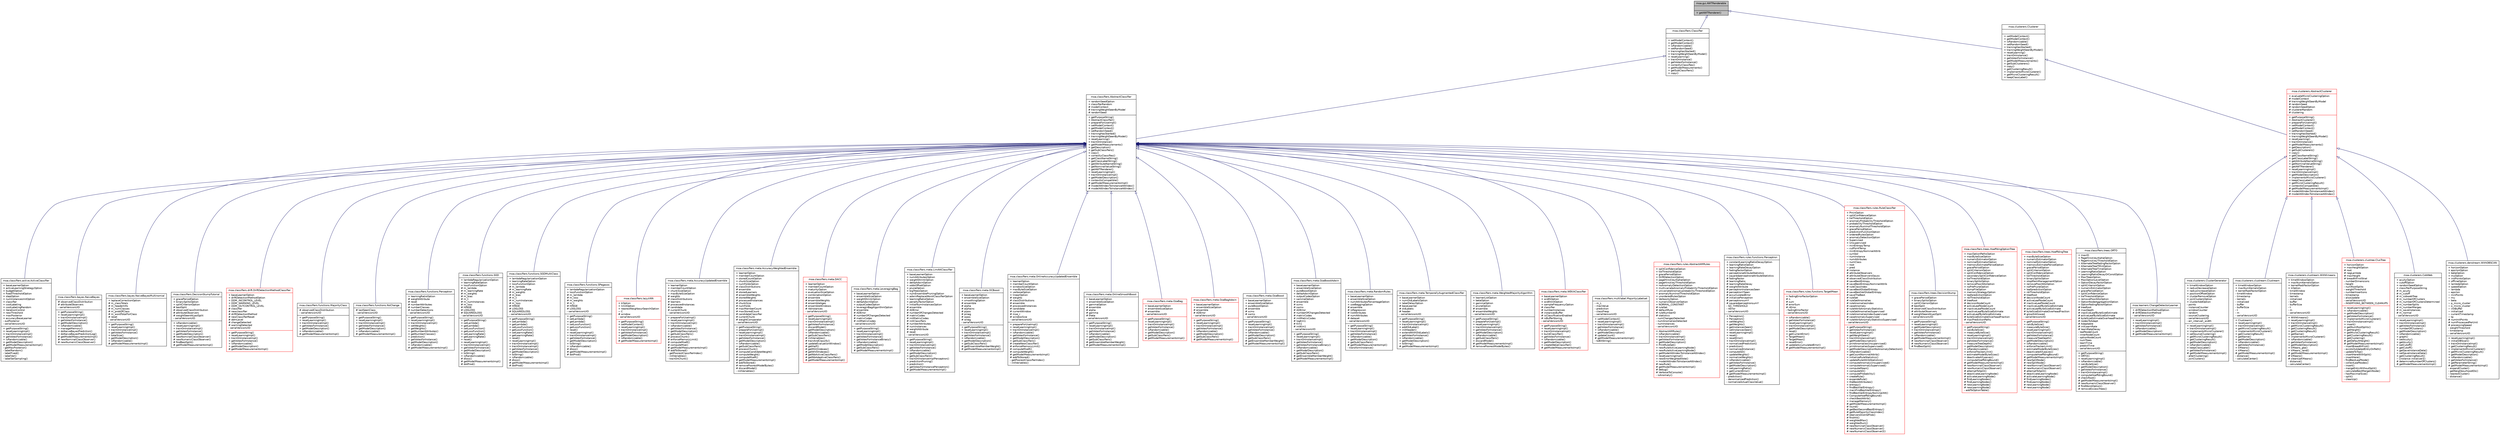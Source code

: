 digraph G
{
  edge [fontname="Helvetica",fontsize="10",labelfontname="Helvetica",labelfontsize="10"];
  node [fontname="Helvetica",fontsize="10",shape=record];
  Node1 [label="{moa.gui.AWTRenderable\n||+ getAWTRenderer()\l}",height=0.2,width=0.4,color="black", fillcolor="grey75", style="filled" fontcolor="black"];
  Node1 -> Node2 [dir=back,color="midnightblue",fontsize="10",style="solid",arrowtail="empty",fontname="Helvetica"];
  Node2 [label="{moa.classifiers.Classifier\n||+ setModelContext()\l+ getModelContext()\l+ isRandomizable()\l+ setRandomSeed()\l+ trainingHasStarted()\l+ trainingWeightSeenByModel()\l+ resetLearning()\l+ trainOnInstance()\l+ getVotesForInstance()\l+ correctlyClassifies()\l+ getModelMeasurements()\l+ getSubClassifiers()\l+ copy()\l}",height=0.2,width=0.4,color="black", fillcolor="white", style="filled",URL="$interfacemoa_1_1classifiers_1_1Classifier.html",tooltip="Classifier interface for incremental classification models."];
  Node2 -> Node3 [dir=back,color="midnightblue",fontsize="10",style="solid",arrowtail="empty",fontname="Helvetica"];
  Node3 [label="{moa.classifiers.AbstractClassifier\n|+ randomSeedOption\l+ classifierRandom\l# modelContext\l# trainingWeightSeenByModel\l# randomSeed\l|+ getPurposeString()\l+ AbstractClassifier()\l+ prepareForUseImpl()\l+ setModelContext()\l+ getModelContext()\l+ setRandomSeed()\l+ trainingHasStarted()\l+ trainingWeightSeenByModel()\l+ resetLearning()\l+ trainOnInstance()\l+ getModelMeasurements()\l+ getDescription()\l+ getSubClassifiers()\l+ copy()\l+ correctlyClassifies()\l+ getClassNameString()\l+ getClassLabelString()\l+ getAttributeNameString()\l+ getNominalValueString()\l+ getAWTRenderer()\l+ resetLearningImpl()\l+ trainOnInstanceImpl()\l+ getModelDescription()\l+ contextIsCompatible()\l# getModelMeasurementsImpl()\l# modelAttIndexToInstanceAttIndex()\l# modelAttIndexToInstanceAttIndex()\l}",height=0.2,width=0.4,color="black", fillcolor="white", style="filled",URL="$classmoa_1_1classifiers_1_1AbstractClassifier.html",tooltip="Abstract Classifier."];
  Node3 -> Node4 [dir=back,color="midnightblue",fontsize="10",style="solid",arrowtail="empty",fontname="Helvetica"];
  Node4 [label="{moa.classifiers.active.ActiveClassifier\n|+ baseLearnerOption\l+ activeLearningStrategyOption\l+ budgetOption\l+ fixedThresholdOption\l+ stepOption\l+ numInstancesInitOption\l+ classifier\l+ costLabeling\l+ costLabelingRandom\l+ iterationControl\l+ newThreshold\l+ maxPosterior\l+ accuracyBaseLearner\l- outPosterior\l- serialVersionUID\l|+ getPurposeString()\l+ resetLearningImpl()\l+ trainOnInstanceImpl()\l+ getVotesForInstance()\l+ isRandomizable()\l+ getModelDescription()\l# getModelMeasurementsImpl()\l- getMaxPosterior()\l- labelRandom()\l- labelFixed()\l- labelVar()\l- labelSelSampling()\l}",height=0.2,width=0.4,color="black", fillcolor="white", style="filled",URL="$classmoa_1_1classifiers_1_1active_1_1ActiveClassifier.html",tooltip="Active learning setting for evolving data streams."];
  Node3 -> Node5 [dir=back,color="midnightblue",fontsize="10",style="solid",arrowtail="empty",fontname="Helvetica"];
  Node5 [label="{moa.classifiers.bayes.NaiveBayes\n|# observedClassDistribution\l# attributeObservers\l- serialVersionUID\l|+ getPurposeString()\l+ resetLearningImpl()\l+ trainOnInstanceImpl()\l+ getVotesForInstance()\l+ getModelDescription()\l+ isRandomizable()\l+ manageMemory()\l+ doNaiveBayesPrediction()\l+ doNaiveBayesPredictionLog()\l# getModelMeasurementsImpl()\l# newNominalClassObserver()\l# newNumericClassObserver()\l}",height=0.2,width=0.4,color="black", fillcolor="white", style="filled",URL="$classmoa_1_1classifiers_1_1bayes_1_1NaiveBayes.html",tooltip="Naive Bayes incremental learner."];
  Node3 -> Node6 [dir=back,color="midnightblue",fontsize="10",style="solid",arrowtail="empty",fontname="Helvetica"];
  Node6 [label="{moa.classifiers.bayes.NaiveBayesMultinomial\n|+ laplaceCorrectionOption\l# m_classTotals\l# m_headerInfo\l# m_numClasses\l# m_probOfClass\l# m_wordTotalForClass\l# reset\l- serialVersionUID\l|+ getPurposeString()\l+ resetLearningImpl()\l+ trainOnInstanceImpl()\l+ getVotesForInstance()\l+ totalSize()\l+ getModelDescription()\l+ isRandomizable()\l# getModelMeasurementsImpl()\l}",height=0.2,width=0.4,color="black", fillcolor="white", style="filled",URL="$classmoa_1_1classifiers_1_1bayes_1_1NaiveBayesMultinomial.html",tooltip="Class for building and using a multinomial Naive Bayes classifier."];
  Node3 -> Node7 [dir=back,color="midnightblue",fontsize="10",style="solid",arrowtail="empty",fontname="Helvetica"];
  Node7 [label="{moa.classifiers.DecisionStumpTutorial\n|+ gracePeriodOption\l+ binarySplitsOption\l+ splitCriterionOption\l# bestSplit\l# observedClassDistribution\l# attributeObservers\l# weightSeenAtLastSplit\l- serialVersionUID\l|+ isRandomizable()\l+ resetLearningImpl()\l+ trainOnInstanceImpl()\l+ getVotesForInstance()\l+ getModelDescription()\l# newNominalClassObserver()\l# newNumericClassObserver()\l# findBestSplit()\l# getModelMeasurementsImpl()\l}",height=0.2,width=0.4,color="black", fillcolor="white", style="filled",URL="$classmoa_1_1classifiers_1_1DecisionStumpTutorial.html"];
  Node3 -> Node8 [dir=back,color="midnightblue",fontsize="10",style="solid",arrowtail="empty",fontname="Helvetica"];
  Node8 [label="{moa.classifiers.drift.DriftDetectionMethodClassifier\n|+ baseLearnerOption\l+ driftDetectionMethodOption\l+ DDM_INCONTROL_LEVEL\l+ DDM_WARNING_LEVEL\l+ DDM_OUTCONTROL_LEVEL\l# classifier\l# newclassifier\l# driftDetectionMethod\l# newClassifierReset\l# ddmLevel\l# changeDetected\l# warningDetected\l- serialVersionUID\l|+ getPurposeString()\l+ resetLearningImpl()\l+ trainOnInstanceImpl()\l+ getVotesForInstance()\l+ isRandomizable()\l+ getModelDescription()\l# getModelMeasurementsImpl()\l}",height=0.2,width=0.4,color="red", fillcolor="white", style="filled",URL="$classmoa_1_1classifiers_1_1drift_1_1DriftDetectionMethodClassifier.html",tooltip="Class for handling concept drift datasets with a wrapper on a classifier."];
  Node3 -> Node9 [dir=back,color="midnightblue",fontsize="10",style="solid",arrowtail="empty",fontname="Helvetica"];
  Node9 [label="{moa.classifiers.functions.MajorityClass\n|# observedClassDistribution\l- serialVersionUID\l|+ getPurposeString()\l+ resetLearningImpl()\l+ trainOnInstanceImpl()\l+ getVotesForInstance()\l+ getModelDescription()\l+ isRandomizable()\l# getModelMeasurementsImpl()\l}",height=0.2,width=0.4,color="black", fillcolor="white", style="filled",URL="$classmoa_1_1classifiers_1_1functions_1_1MajorityClass.html",tooltip="Majority class learner."];
  Node3 -> Node10 [dir=back,color="midnightblue",fontsize="10",style="solid",arrowtail="empty",fontname="Helvetica"];
  Node10 [label="{moa.classifiers.functions.NoChange\n|# lastSeenClass\l- serialVersionUID\l|+ getPurposeString()\l+ resetLearningImpl()\l+ trainOnInstanceImpl()\l+ getVotesForInstance()\l+ getModelDescription()\l+ isRandomizable()\l# getModelMeasurementsImpl()\l}",height=0.2,width=0.4,color="black", fillcolor="white", style="filled",URL="$classmoa_1_1classifiers_1_1functions_1_1NoChange.html",tooltip="NoChange class classifier."];
  Node3 -> Node11 [dir=back,color="midnightblue",fontsize="10",style="solid",arrowtail="empty",fontname="Helvetica"];
  Node11 [label="{moa.classifiers.functions.Perceptron\n|+ learningRatioOption\l# weightAttribute\l# reset\l# numberAttributes\l# numberClasses\l# numberDetections\l- serialVersionUID\l|+ getPurposeString()\l+ resetLearningImpl()\l+ trainOnInstanceImpl()\l+ setWeights()\l+ getWeights()\l+ getNumberAttributes()\l+ getNumberClasses()\l+ prediction()\l+ getVotesForInstance()\l+ getModelDescription()\l+ isRandomizable()\l# getModelMeasurementsImpl()\l}",height=0.2,width=0.4,color="black", fillcolor="white", style="filled",URL="$classmoa_1_1classifiers_1_1functions_1_1Perceptron.html",tooltip="Single perceptron classifier."];
  Node3 -> Node12 [dir=back,color="midnightblue",fontsize="10",style="solid",arrowtail="empty",fontname="Helvetica"];
  Node12 [label="{moa.classifiers.functions.SGD\n|+ lambdaRegularizationOption\l+ learningRateOption\l+ lossFunctionOption\l# m_lambda\l# m_learningRate\l# m_weights\l# m_bias\l# m_t\l# m_numInstances\l# m_loss\l# HINGE\l# LOGLOSS\l# SQUAREDLOSS\l- serialVersionUID\l|+ getPurposeString()\l+ setLambda()\l+ getLambda()\l+ setLossFunction()\l+ getLossFunction()\l+ setLearningRate()\l+ getLearningRate()\l+ reset()\l+ resetLearningImpl()\l+ trainOnInstanceImpl()\l+ getVotesForInstance()\l+ getModelDescription()\l+ toString()\l+ isRandomizable()\l# dloss()\l# getModelMeasurementsImpl()\l# dotProd()\l}",height=0.2,width=0.4,color="black", fillcolor="white", style="filled",URL="$classmoa_1_1classifiers_1_1functions_1_1SGD.html",tooltip="Implements stochastic gradient descent for learning various linear models (binary..."];
  Node3 -> Node13 [dir=back,color="midnightblue",fontsize="10",style="solid",arrowtail="empty",fontname="Helvetica"];
  Node13 [label="{moa.classifiers.functions.SGDMultiClass\n|+ lambdaRegularizationOption\l+ learningRateOption\l+ lossFunctionOption\l# m_lambda\l# m_learningRate\l# m_weights\l# m_bias\l# m_t\l# m_numInstances\l# m_loss\l# HINGE\l# LOGLOSS\l# SQUAREDLOSS\l- serialVersionUID\l|+ getPurposeString()\l+ setLambda()\l+ getLambda()\l+ setLossFunction()\l+ getLossFunction()\l+ setLearningRate()\l+ getLearningRate()\l+ reset()\l+ resetLearningImpl()\l+ trainOnInstanceImpl()\l+ trainOnInstanceImpl()\l+ getVotesForInstance()\l+ getModelDescription()\l+ toString()\l+ isRandomizable()\l# dloss()\l# getModelMeasurementsImpl()\l# dotProd()\l}",height=0.2,width=0.4,color="black", fillcolor="white", style="filled",URL="$classmoa_1_1classifiers_1_1functions_1_1SGDMultiClass.html",tooltip="Implements stochastic gradient descent for learning various linear models (binary..."];
  Node3 -> Node14 [dir=back,color="midnightblue",fontsize="10",style="solid",arrowtail="empty",fontname="Helvetica"];
  Node14 [label="{moa.classifiers.functions.SPegasos\n|+ lambdaRegularizationOption\l+ lossFunctionOption\l# m_lambda\l# m_loss\l# m_weights\l# m_t\l# HINGE\l# LOGLOSS\l- serialVersionUID\l|+ getPurposeString()\l+ setLambda()\l+ getLambda()\l+ setLossFunction()\l+ getLossFunction()\l+ reset()\l+ resetLearningImpl()\l+ trainOnInstanceImpl()\l+ getVotesForInstance()\l+ getModelDescription()\l+ toString()\l+ isRandomizable()\l# dloss()\l# getModelMeasurementsImpl()\l# dotProd()\l}",height=0.2,width=0.4,color="black", fillcolor="white", style="filled",URL="$classmoa_1_1classifiers_1_1functions_1_1SPegasos.html",tooltip="Implements the stochastic variant of the Pegasos (Primal Estimated sub-GrAdient SOlver..."];
  Node3 -> Node15 [dir=back,color="midnightblue",fontsize="10",style="solid",arrowtail="empty",fontname="Helvetica"];
  Node15 [label="{moa.classifiers.lazy.kNN\n|+ kOption\l+ limitOption\l+ nearestNeighbourSearchOption\l~ C\l# window\l- serialVersionUID\l|+ getPurposeString()\l+ setModelContext()\l+ resetLearningImpl()\l+ trainOnInstanceImpl()\l+ getVotesForInstance()\l+ getModelDescription()\l+ isRandomizable()\l# getModelMeasurementsImpl()\l}",height=0.2,width=0.4,color="red", fillcolor="white", style="filled",URL="$classmoa_1_1classifiers_1_1lazy_1_1kNN.html",tooltip="k Nearest Neighbor."];
  Node3 -> Node16 [dir=back,color="midnightblue",fontsize="10",style="solid",arrowtail="empty",fontname="Helvetica"];
  Node16 [label="{moa.classifiers.meta.AccuracyUpdatedEnsemble\n|+ learnerOption\l+ memberCountOption\l+ chunkSizeOption\l+ maxByteSizeOption\l# weights\l# classDistributions\l# learners\l# processedInstances\l# candidate\l# currentChunk\l- serialVersionUID\l|+ prepareForUseImpl()\l+ resetLearningImpl()\l+ trainOnInstanceImpl()\l+ isRandomizable()\l+ getVotesForInstance()\l+ getModelDescription()\l+ getSubClassifiers()\l# processChunk()\l# enforceMemoryLimit()\l# computeMseR()\l# computeMse()\l# getModelMeasurementsImpl()\l# addToStored()\l- getPoorestClassifierIndex()\l- initVariables()\l- trainOnChunk()\l}",height=0.2,width=0.4,color="black", fillcolor="white", style="filled",URL="$classmoa_1_1classifiers_1_1meta_1_1AccuracyUpdatedEnsemble.html",tooltip="The revised version of the Accuracy Updated Ensemble as proposed by Brzezinski and..."];
  Node3 -> Node17 [dir=back,color="midnightblue",fontsize="10",style="solid",arrowtail="empty",fontname="Helvetica"];
  Node17 [label="{moa.classifiers.meta.AccuracyWeightedEnsemble\n|+ learnerOption\l+ memberCountOption\l+ storedCountOption\l+ chunkSizeOption\l+ numFoldsOption\l# classDistributions\l# ensemble\l# storedLearners\l# ensembleWeights\l# storedWeights\l# processedInstances\l# chunkSize\l# numFolds\l# maxMemberCount\l# maxStoredCount\l# candidateClassifier\l# currentChunk\l# weightComparator\l- serialVersionUID\l|+ getPurposeString()\l+ prepareForUseImpl()\l+ resetLearningImpl()\l+ trainOnInstanceImpl()\l+ getVotesForInstance()\l+ getModelDescription()\l+ isRandomizable()\l+ getSubClassifiers()\l# processChunk()\l# computeCandidateWeight()\l# computeWeight()\l# computeMseR()\l# getModelMeasurementsImpl()\l# addToStored()\l# removePoorestModelBytes()\l# discardModel()\l- initVariables()\l}",height=0.2,width=0.4,color="black", fillcolor="white", style="filled",URL="$classmoa_1_1classifiers_1_1meta_1_1AccuracyWeightedEnsemble.html",tooltip="The Accuracy Weighted Ensemble classifier as proposed by Wang et al."];
  Node3 -> Node18 [dir=back,color="midnightblue",fontsize="10",style="solid",arrowtail="empty",fontname="Helvetica"];
  Node18 [label="{moa.classifiers.meta.DACC\n|+ learnerOption\l+ memberCountOption\l+ maturityOption\l+ evaluationSizeOption\l+ combinationOption\l# ensemble\l# ensembleWeights\l# ensembleAges\l# ensembleWindows\l# nbInstances\l- serialVersionUID\l|+ getPurposeString()\l+ resetLearningImpl()\l+ trainOnInstanceImpl()\l+ getVotesForInstance()\l+ discardModel()\l+ getModelDescription()\l+ isRandomizable()\l+ getSubClassifiers()\l# initVariables()\l# trainAndClassify()\l# updateEvaluationWindow()\l# getHalf()\l# getMAXIndexes()\l# getWVDIndexes()\l# getNbActiveClassifiers()\l# getNbAdaptiveClassifiers()\l# getModelMeasurementsImpl()\l}",height=0.2,width=0.4,color="red", fillcolor="white", style="filled",URL="$classmoa_1_1classifiers_1_1meta_1_1DACC.html",tooltip="Dynamic Adaptation to Concept Changes."];
  Node3 -> Node19 [dir=back,color="midnightblue",fontsize="10",style="solid",arrowtail="empty",fontname="Helvetica"];
  Node19 [label="{moa.classifiers.meta.LeveragingBag\n|+ baseLearnerOption\l+ ensembleSizeOption\l+ weightShrinkOption\l+ deltaAdwinOption\l+ outputCodesOption\l+ leveraginBagAlgorithmOption\l# ensemble\l# ADError\l# numberOfChangesDetected\l# matrixCodes\l# initMatrixCodes\l- serialVersionUID\l|+ getPurposeString()\l+ resetLearningImpl()\l+ trainOnInstanceImpl()\l+ getVotesForInstance()\l+ getVotesForInstanceBinary()\l+ isRandomizable()\l+ getModelDescription()\l+ getSubClassifiers()\l# getModelMeasurementsImpl()\l}",height=0.2,width=0.4,color="black", fillcolor="white", style="filled",URL="$classmoa_1_1classifiers_1_1meta_1_1LeveragingBag.html",tooltip="Leveraging Bagging for evolving data streams using ADWIN."];
  Node3 -> Node20 [dir=back,color="midnightblue",fontsize="10",style="solid",arrowtail="empty",fontname="Helvetica"];
  Node20 [label="{moa.classifiers.meta.LimAttClassifier\n|+ baseLearnerOption\l+ numAttributesOption\l+ weightShrinkOption\l+ deltaAdwinOption\l+ oddsOffsetOption\l+ pruneOption\l+ bigTreesOption\l+ numEnsemblePruningOption\l+ adwinReplaceWorstClassifierOption\l+ learningRatioOption\l+ penaltyFactorOption\l+ initialNumInstancesOption\l# ensemble\l# ADError\l# numberOfChangesDetected\l# matrixCodes\l# initMatrixCodes\l# initClassifiers\l# numberAttributes\l# numInstances\l# weightAttribute\l# reset\l- serialVersionUID\l|+ getPurposeString()\l+ resetLearningImpl()\l+ trainOnInstanceImpl()\l+ getVotesForInstance()\l+ isRandomizable()\l+ getModelDescription()\l+ getSubClassifiers()\l+ trainOnInstanceImplPerceptron()\l+ predictionPruning()\l+ prediction()\l+ getVotesForInstancePerceptron()\l# getModelMeasurementsImpl()\l}",height=0.2,width=0.4,color="black", fillcolor="white", style="filled",URL="$classmoa_1_1classifiers_1_1meta_1_1LimAttClassifier.html",tooltip="Ensemble Combining Restricted Hoeffding Trees using Stacking."];
  Node3 -> Node21 [dir=back,color="midnightblue",fontsize="10",style="solid",arrowtail="empty",fontname="Helvetica"];
  Node21 [label="{moa.classifiers.meta.OCBoost\n|+ baseLearnerOption\l+ ensembleSizeOption\l+ smoothingOption\l# ensemble\l# alpha\l# alphainc\l# pipos\l# pineg\l# wpos\l# wneg\l- serialVersionUID\l|+ getPurposeString()\l+ resetLearningImpl()\l+ trainOnInstanceImpl()\l+ getVotesForInstance()\l+ isRandomizable()\l+ getModelDescription()\l+ getSubClassifiers()\l# getEnsembleMemberWeight()\l# getModelMeasurementsImpl()\l}",height=0.2,width=0.4,color="black", fillcolor="white", style="filled",URL="$classmoa_1_1classifiers_1_1meta_1_1OCBoost.html",tooltip="Online Coordinate boosting for two classes evolving data streams."];
  Node3 -> Node22 [dir=back,color="midnightblue",fontsize="10",style="solid",arrowtail="empty",fontname="Helvetica"];
  Node22 [label="{moa.classifiers.meta.OnlineAccuracyUpdatedEnsemble\n|+ learnerOption\l+ memberCountOption\l+ windowSizeOption\l+ maxByteSizeOption\l+ verboseOption\l+ linearOption\l# weights\l# classDistributions\l# ensemble\l# processedInstances\l# candidate\l# currentWindow\l# mse_r\l# windowSize\l- serialVersionUID\l|+ prepareForUseImpl()\l+ resetLearningImpl()\l+ trainOnInstanceImpl()\l+ isRandomizable()\l+ getVotesForInstance()\l+ getModelDescription()\l+ getSubClassifiers()\l# createNewClassifier()\l# enforceMemoryLimit()\l# computeMseR()\l# computeWeight()\l# getModelMeasurementsImpl()\l# addToStored()\l- getPoorestClassifierIndex()\l- initVariables()\l}",height=0.2,width=0.4,color="black", fillcolor="white", style="filled",URL="$classmoa_1_1classifiers_1_1meta_1_1OnlineAccuracyUpdatedEnsemble.html",tooltip="The online version of the Accuracy Updated Ensemble as proposed by Brzezinski and..."];
  Node3 -> Node23 [dir=back,color="midnightblue",fontsize="10",style="solid",arrowtail="empty",fontname="Helvetica"];
  Node23 [label="{moa.classifiers.meta.OnlineSmoothBoost\n|+ baseLearnerOption\l+ ensembleSizeOption\l+ gammaOption\l# ensemble\l# alpha\l# gamma\l# theta\l- serialVersionUID\l|+ getPurposeString()\l+ resetLearningImpl()\l+ trainOnInstanceImpl()\l+ getVotesForInstance()\l+ isRandomizable()\l+ getModelDescription()\l+ getSubClassifiers()\l# getEnsembleMemberWeight()\l# getModelMeasurementsImpl()\l}",height=0.2,width=0.4,color="black", fillcolor="white", style="filled",URL="$classmoa_1_1classifiers_1_1meta_1_1OnlineSmoothBoost.html",tooltip="Incremental on-line boosting with Theoretical Justifications of Shang-Tse Chen, Hsuan-Tien..."];
  Node3 -> Node24 [dir=back,color="midnightblue",fontsize="10",style="solid",arrowtail="empty",fontname="Helvetica"];
  Node24 [label="{moa.classifiers.meta.OzaBag\n|+ baseLearnerOption\l+ ensembleSizeOption\l# ensemble\l- serialVersionUID\l|+ getPurposeString()\l+ resetLearningImpl()\l+ trainOnInstanceImpl()\l+ getVotesForInstance()\l+ isRandomizable()\l+ getModelDescription()\l+ getSubClassifiers()\l# getModelMeasurementsImpl()\l}",height=0.2,width=0.4,color="red", fillcolor="white", style="filled",URL="$classmoa_1_1classifiers_1_1meta_1_1OzaBag.html",tooltip="Incremental on-line bagging of Oza and Russell."];
  Node3 -> Node25 [dir=back,color="midnightblue",fontsize="10",style="solid",arrowtail="empty",fontname="Helvetica"];
  Node25 [label="{moa.classifiers.meta.OzaBagAdwin\n|+ baseLearnerOption\l+ ensembleSizeOption\l# ensemble\l# ADError\l- serialVersionUID\l|+ getPurposeString()\l+ resetLearningImpl()\l+ trainOnInstanceImpl()\l+ getVotesForInstance()\l+ isRandomizable()\l+ getModelDescription()\l+ getSubClassifiers()\l# getModelMeasurementsImpl()\l}",height=0.2,width=0.4,color="red", fillcolor="white", style="filled",URL="$classmoa_1_1classifiers_1_1meta_1_1OzaBagAdwin.html",tooltip="Bagging for evolving data streams using ADWIN."];
  Node3 -> Node26 [dir=back,color="midnightblue",fontsize="10",style="solid",arrowtail="empty",fontname="Helvetica"];
  Node26 [label="{moa.classifiers.meta.OzaBoost\n|+ baseLearnerOption\l+ ensembleSizeOption\l+ pureBoostOption\l# ensemble\l# scms\l# swms\l- serialVersionUID\l|+ getPurposeString()\l+ resetLearningImpl()\l+ trainOnInstanceImpl()\l+ getVotesForInstance()\l+ isRandomizable()\l+ getModelDescription()\l+ getSubClassifiers()\l# getEnsembleMemberWeight()\l# getModelMeasurementsImpl()\l}",height=0.2,width=0.4,color="black", fillcolor="white", style="filled",URL="$classmoa_1_1classifiers_1_1meta_1_1OzaBoost.html",tooltip="Incremental on-line boosting of Oza and Russell."];
  Node3 -> Node27 [dir=back,color="midnightblue",fontsize="10",style="solid",arrowtail="empty",fontname="Helvetica"];
  Node27 [label="{moa.classifiers.meta.OzaBoostAdwin\n|+ baseLearnerOption\l+ ensembleSizeOption\l+ pureBoostOption\l+ deltaAdwinOption\l+ outputCodesOption\l+ sammeOption\l# ensemble\l# scms\l# swms\l# ADError\l# numberOfChangesDetected\l# matrixCodes\l# initMatrixCodes\l# logKm1\l# Km1\l# initKm1\l- serialVersionUID\l|+ getPurposeString()\l+ resetLearningImpl()\l+ trainOnInstanceImpl()\l+ getVotesForInstance()\l+ getVotesForInstanceBinary()\l+ isRandomizable()\l+ getModelDescription()\l+ getSubClassifiers()\l# getEnsembleMemberWeight()\l# getModelMeasurementsImpl()\l}",height=0.2,width=0.4,color="black", fillcolor="white", style="filled",URL="$classmoa_1_1classifiers_1_1meta_1_1OzaBoostAdwin.html",tooltip="Boosting for evolving data streams using ADWIN."];
  Node3 -> Node28 [dir=back,color="midnightblue",fontsize="10",style="solid",arrowtail="empty",fontname="Helvetica"];
  Node28 [label="{moa.classifiers.meta.RandomRules\n|+ baseLearnerOption\l+ ensembleSizeOption\l+ numAttributesPercentageOption\l+ useBaggingOption\l# ensemble\l# isRegression\l# listAttributes\l# numAttributes\l# dataset\l- serialVersionUID\l|+ getPurposeString()\l+ resetLearningImpl()\l+ trainOnInstanceImpl()\l+ getVotesForInstance()\l+ isRandomizable()\l+ getModelDescription()\l+ getSubClassifiers()\l# getModelMeasurementsImpl()\l- transformInstance()\l}",height=0.2,width=0.4,color="black", fillcolor="white", style="filled",URL="$classmoa_1_1classifiers_1_1meta_1_1RandomRules.html"];
  Node3 -> Node29 [dir=back,color="midnightblue",fontsize="10",style="solid",arrowtail="empty",fontname="Helvetica"];
  Node29 [label="{moa.classifiers.meta.TemporallyAugmentedClassifier\n|+ baseLearnerOption\l+ numOldLabelsOption\l+ labelDelayOption\l# baseLearner\l# oldLabels\l# header\l- serialVersionUID\l|+ getPurposeString()\l+ resetLearningImpl()\l+ trainOnInstanceImpl()\l+ addOldLabel()\l+ initHeader()\l+ extendWithOldLabels()\l+ getVotesForInstance()\l+ isRandomizable()\l+ getModelDescription()\l+ toString()\l# getModelMeasurementsImpl()\l}",height=0.2,width=0.4,color="black", fillcolor="white", style="filled",URL="$classmoa_1_1classifiers_1_1meta_1_1TemporallyAugmentedClassifier.html",tooltip="Include labels of previous instances into the training data."];
  Node3 -> Node30 [dir=back,color="midnightblue",fontsize="10",style="solid",arrowtail="empty",fontname="Helvetica"];
  Node30 [label="{moa.classifiers.meta.WeightedMajorityAlgorithm\n|+ learnerListOption\l+ betaOption\l+ gammaOption\l+ pruneOption\l# ensemble\l# ensembleWeights\l- serialVersionUID\l|+ getPurposeString()\l+ prepareForUseImpl()\l+ resetLearningImpl()\l+ trainOnInstanceImpl()\l+ getVotesForInstance()\l+ getModelDescription()\l+ isRandomizable()\l+ getSubClassifiers()\l+ discardModel()\l# getModelMeasurementsImpl()\l# removePoorestModelBytes()\l}",height=0.2,width=0.4,color="black", fillcolor="white", style="filled",URL="$classmoa_1_1classifiers_1_1meta_1_1WeightedMajorityAlgorithm.html",tooltip="Weighted majority algorithm for data streams."];
  Node3 -> Node31 [dir=back,color="midnightblue",fontsize="10",style="solid",arrowtail="empty",fontname="Helvetica"];
  Node31 [label="{moa.classifiers.meta.WEKAClassifier\n|+ baseLearnerOption\l+ widthOption\l+ widthInitOption\l+ sampleFrequencyOption\l# classifier\l# numberInstances\l# instancesBuffer\l# isClassificationEnabled\l# isBufferStoring\l- serialVersionUID\l|+ getPurposeString()\l+ resetLearningImpl()\l+ trainOnInstanceImpl()\l+ buildClassifier()\l+ getVotesForInstance()\l+ isRandomizable()\l+ getModelDescription()\l+ createWekaClassifier()\l# getModelMeasurementsImpl()\l}",height=0.2,width=0.4,color="red", fillcolor="white", style="filled",URL="$classmoa_1_1classifiers_1_1meta_1_1WEKAClassifier.html",tooltip="Class for using a classifier from WEKA."];
  Node3 -> Node32 [dir=back,color="midnightblue",fontsize="10",style="solid",arrowtail="empty",fontname="Helvetica"];
  Node32 [label="{moa.classifiers.multilabel.MajorityLabelset\n|- m_L\l- maxValue\l- prediction\l- classFreqs\l- serialVersionUID\l|+ setModelContext()\l+ resetLearningImpl()\l+ trainOnInstanceImpl()\l+ getVotesForInstance()\l+ isRandomizable()\l+ getModelDescription()\l# updateCount()\l# getModelMeasurementsImpl()\l- toBitString()\l}",height=0.2,width=0.4,color="black", fillcolor="white", style="filled",URL="$classmoa_1_1classifiers_1_1multilabel_1_1MajorityLabelset.html",tooltip="Majority Labelset classifier."];
  Node3 -> Node33 [dir=back,color="midnightblue",fontsize="10",style="solid",arrowtail="empty",fontname="Helvetica"];
  Node33 [label="{moa.classifiers.rules.AbstractAMRules\n|+ splitConfidenceOption\l+ tieThresholdOption\l+ gracePeriodOption\l+ DriftDetectionOption\l+ pageHinckleyAlphaOption\l+ pageHinckleyThresholdOption\l+ noAnomalyDetectionOption\l+ multivariateAnomalyProbabilityThresholdOption\l+ univariateAnomalyprobabilityThresholdOption\l+ anomalyNumInstThresholdOption\l+ unorderedRulesOption\l+ VerbosityOption\l+ numericObserverOption\l+ NORMAL_CONSTANT\l# ruleSet\l# defaultRule\l# ruleNumberID\l# statistics\l- numChangesDetected\l- numAnomaliesDetected\l- numInstances\l- serialVersionUID\l|+ AbstractAMRules()\l+ isRandomizable()\l+ trainOnInstanceImpl()\l+ getVotesForInstance()\l+ getModelDescription()\l+ PrintRuleSet()\l+ newRuleActiveLearningNode()\l+ newRuleActiveLearningNode()\l+ getModelAttIndexToInstanceAttIndex()\l+ resetLearningImpl()\l+ newErrorWeightedVote()\l+ modelAttIndexToInstanceAttIndex()\l# newRule()\l# getModelMeasurementsImpl()\l# debug()\l# VerboseToConsole()\l- isAnomaly()\l}",height=0.2,width=0.4,color="red", fillcolor="white", style="filled",URL="$classmoa_1_1classifiers_1_1rules_1_1AbstractAMRules.html"];
  Node3 -> Node34 [dir=back,color="midnightblue",fontsize="10",style="solid",arrowtail="empty",fontname="Helvetica"];
  Node34 [label="{moa.classifiers.rules.functions.Perceptron\n|+ constantLearningRatioDecayOption\l+ learningRatioOption\l+ learningRateDecayOption\l+ fadingFactorOption\l+ perceptronattributeStatistics\l+ squaredperceptronattributeStatistics\l# fadingFactor\l# learningRatio\l# learningRateDecay\l# weightAttribute\l# perceptronInstancesSeen\l# perceptronYSeen\l# accumulatedError\l# initialisePerceptron\l# perceptronsumY\l# squaredperceptronsumY\l- SD_THRESHOLD\l- nError\l- serialVersionUID\l|+ Perceptron()\l+ Perceptron()\l+ setWeights()\l+ getWeights()\l+ getInstancesSeen()\l+ setInstancesSeen()\l+ resetLearningImpl()\l+ reset()\l+ resetError()\l+ trainOnInstanceImpl()\l+ normalizedPrediction()\l+ prediction()\l+ normalizedInstance()\l+ computeSD()\l+ updateWeights()\l+ normalizeWeights()\l+ isRandomizable()\l+ getVotesForInstance()\l+ getModelDescription()\l+ setLearningRatio()\l+ getCurrentError()\l# getModelMeasurementsImpl()\l- prediction()\l- denormalizedPrediction()\l- normalizeActualClassValue()\l}",height=0.2,width=0.4,color="black", fillcolor="white", style="filled",URL="$classmoa_1_1classifiers_1_1rules_1_1functions_1_1Perceptron.html"];
  Node3 -> Node35 [dir=back,color="midnightblue",fontsize="10",style="solid",arrowtail="empty",fontname="Helvetica"];
  Node35 [label="{moa.classifiers.rules.functions.TargetMean\n|+ fadingErrorFactorOption\l# n\l# sum\l# errorSum\l# nError\l- fadingErrorFactor\l- serialVersionUID\l|+ isRandomizable()\l+ getVotesForInstance()\l+ resetLearningImpl()\l+ trainOnInstanceImpl()\l+ getModelDescription()\l+ reset()\l+ getCurrentError()\l+ TargetMean()\l+ TargetMean()\l+ resetError()\l# updateAccumulatedError()\l# getModelMeasurementsImpl()\l}",height=0.2,width=0.4,color="red", fillcolor="white", style="filled",URL="$classmoa_1_1classifiers_1_1rules_1_1functions_1_1TargetMean.html"];
  Node3 -> Node36 [dir=back,color="midnightblue",fontsize="10",style="solid",arrowtail="empty",fontname="Helvetica"];
  Node36 [label="{moa.classifiers.rules.RuleClassifier\n|+ PminOption\l+ splitConfidenceOption\l+ tieThresholdOption\l+ anomalyProbabilityThresholdOption\l+ probabilityThresholdOption\l+ anomalyNumInstThresholdOption\l+ gracePeriodOption\l+ predictionFunctionOption\l+ orderedRulesOption\l+ anomalyDetectionOption\l+ Supervised\l+ Unsupervised\l~ minEntropyTemp\l~ cutPointTemp\l~ minEntropyNominalAttrib\l~ symbol\l~ numInstance\l~ numAttributes\l~ numClass\l~ root\l~ pred\l# instance\l# attributeObservers\l# attributeObserversGauss\l# observedClassDistribution\l# saveBestEntropy\l# saveBestEntropyNominalAttrib\l# ruleClassIndex\l# saveBestGlobalEntropy\l# saveBestValGlobalEntropy\l# saveTheBest\l# ruleSet\l# ruleSetAnomalies\l# ruleAnomaliesIndex\l# caseAnomaly\l# ruleAttribAnomalyStatistics\l# ruleSetAnomaliesSupervised\l# ruleAnomaliesIndexSupervised\l# caseAnomalySupervised\l# ruleAttribAnomalyStatisticsSupervised\l- serialVersionUID\l|+ getPurposeString()\l+ getVotesForInstance()\l+ resetLearningImpl()\l+ getWeightSeen()\l+ trainOnInstanceImpl()\l+ getModelDescription()\l+ printAnomaliesUnsupervised()\l+ printAnomaliesSupervised()\l+ getModelDescriptionNoAnomalyDetection()\l+ isRandomizable()\l+ getCountNominalAttrib()\l+ initializeRuleStatistics()\l+ updateRuleAttribStatistics()\l+ computeAnomalyUnsupervised()\l+ computeAnomalySupervised()\l+ computeMean()\l+ computeSD()\l+ computeProbability()\l+ createRule()\l+ expandeRule()\l+ theBestAttributes()\l+ entropy()\l+ findBestValEntropy()\l+ mainFindBestValEntropy()\l+ findBestValEntropyNominalAtt()\l+ ComputeHoeffdingBound()\l+ checkBestAttrib()\l+ manageMemory()\l# getModelMeasurementsImpl()\l# round()\l# getBestSecondBestEntropy()\l# getRuleMajorityClassIndex()\l# oberversDistribProb()\l# firstHit()\l# weightedMax()\l# weightedSum()\l# newNominalClassObserver()\l# newNumericClassObserver()\l# newNumericClassObserver2()\l}",height=0.2,width=0.4,color="red", fillcolor="white", style="filled",URL="$classmoa_1_1classifiers_1_1rules_1_1RuleClassifier.html",tooltip="This classifier learn ordered and unordered rule set from data stream."];
  Node3 -> Node37 [dir=back,color="midnightblue",fontsize="10",style="solid",arrowtail="empty",fontname="Helvetica"];
  Node37 [label="{moa.classifiers.trees.DecisionStump\n|+ gracePeriodOption\l+ binarySplitsOption\l+ splitCriterionOption\l# bestSplit\l# observedClassDistribution\l# attributeObservers\l# weightSeenAtLastSplit\l- serialVersionUID\l|+ getPurposeString()\l+ resetLearningImpl()\l+ getModelDescription()\l+ trainOnInstanceImpl()\l+ getVotesForInstance()\l+ isRandomizable()\l# getModelMeasurementsImpl()\l# newNominalClassObserver()\l# newNumericClassObserver()\l# findBestSplit()\l}",height=0.2,width=0.4,color="black", fillcolor="white", style="filled",URL="$classmoa_1_1classifiers_1_1trees_1_1DecisionStump.html",tooltip="Decision trees of one level."];
  Node3 -> Node38 [dir=back,color="midnightblue",fontsize="10",style="solid",arrowtail="empty",fontname="Helvetica"];
  Node38 [label="{moa.classifiers.trees.HoeffdingOptionTree\n|+ maxOptionPathsOption\l+ maxByteSizeOption\l+ numericEstimatorOption\l+ nominalEstimatorOption\l+ memoryEstimatePeriodOption\l+ gracePeriodOption\l+ splitCriterionOption\l+ splitConfidenceOption\l+ secondarySplitConfidenceOption\l+ tieThresholdOption\l+ binarySplitsOption\l+ removePoorAttsOption\l+ noPrePruneOption\l+ dumpFileOption\l+ memoryStrategyOption\l+ leafpredictionOption\l+ nbThresholdOption\l# treeRoot\l# decisionNodeCount\l# activeLeafNodeCount\l# inactiveLeafNodeCount\l# inactiveLeafByteSizeEstimate\l# activeLeafByteSizeEstimate\l# byteSizeEstimateOverheadFraction\l# maxPredictionPaths\l- serialVersionUID\l|+ getPurposeString()\l+ calcByteSize()\l+ measureByteSize()\l+ resetLearningImpl()\l+ trainOnInstanceImpl()\l+ getVotesForInstance()\l+ measureTreeDepth()\l+ getModelDescription()\l+ isRandomizable()\l+ enforceTrackerLimit()\l+ estimateModelByteSizes()\l+ deactivateAllLeaves()\l+ computeHoeffdingBound()\l# getModelMeasurementsImpl()\l# newNominalClassObserver()\l# newNumericClassObserver()\l# attemptToSplit()\l# deactivateLearningNode()\l# activateLearningNode()\l# findLearningNodes()\l# findLearningNodes()\l# newLearningNode()\l# newLearningNode()\l- addToOptionTable()\l}",height=0.2,width=0.4,color="red", fillcolor="white", style="filled",URL="$classmoa_1_1classifiers_1_1trees_1_1HoeffdingOptionTree.html",tooltip="Hoeffding Option Tree."];
  Node3 -> Node39 [dir=back,color="midnightblue",fontsize="10",style="solid",arrowtail="empty",fontname="Helvetica"];
  Node39 [label="{moa.classifiers.trees.HoeffdingTree\n|+ maxByteSizeOption\l+ numericEstimatorOption\l+ nominalEstimatorOption\l+ memoryEstimatePeriodOption\l+ gracePeriodOption\l+ splitCriterionOption\l+ splitConfidenceOption\l+ tieThresholdOption\l+ binarySplitsOption\l+ stopMemManagementOption\l+ removePoorAttsOption\l+ noPrePruneOption\l+ leafpredictionOption\l+ nbThresholdOption\l# treeRoot\l# decisionNodeCount\l# activeLeafNodeCount\l# inactiveLeafNodeCount\l# inactiveLeafByteSizeEstimate\l# activeLeafByteSizeEstimate\l# byteSizeEstimateOverheadFraction\l# growthAllowed\l- serialVersionUID\l|+ getPurposeString()\l+ calcByteSize()\l+ measureByteSize()\l+ resetLearningImpl()\l+ trainOnInstanceImpl()\l+ getVotesForInstance()\l+ measureTreeDepth()\l+ getModelDescription()\l+ isRandomizable()\l+ enforceTrackerLimit()\l+ estimateModelByteSizes()\l+ deactivateAllLeaves()\l+ computeHoeffdingBound()\l# getModelMeasurementsImpl()\l# newSplitNode()\l# newSplitNode()\l# newNominalClassObserver()\l# newNumericClassObserver()\l# attemptToSplit()\l# deactivateLearningNode()\l# activateLearningNode()\l# findLearningNodes()\l# findLearningNodes()\l# newLearningNode()\l# newLearningNode()\l}",height=0.2,width=0.4,color="red", fillcolor="white", style="filled",URL="$classmoa_1_1classifiers_1_1trees_1_1HoeffdingTree.html",tooltip="Hoeffding Tree or VFDT."];
  Node3 -> Node40 [dir=back,color="midnightblue",fontsize="10",style="solid",arrowtail="empty",fontname="Helvetica"];
  Node40 [label="{moa.classifiers.trees.ORTO\n|+ maxID\l+ PageHinckleyAlphaOption\l+ PageHinckleyThresholdOption\l+ AlternateTreeFadingFactorOption\l+ AlternateTreeTMinOption\l+ AlternateTreeTimeOption\l+ LearningRatioOption\l+ LearningRatioDecayOrConstOption\l+ MaxTreesOption\l+ MaxOptionLevelOption\l+ OptionDecayFactorOption\l+ splitCriterionOption\l+ numericEstimatorOption\l+ gracePeriodOption\l+ splitConfidenceOption\l+ tieThresholdOption\l+ removePoorAttsOption\l+ OptionNodeAggregationOption\l+ OptionFadingFactorOption\l# treeRoot\l# maxDepth\l# inactiveLeafByteSizeEstimate\l# activeLeafByteSizeEstimate\l# byteSizeEstimateOverheadFraction\l# nodesToAdapt\l# Adaptable\l# initLearnRate\l# learnRateDecay\l- leafNodeCount\l- innerNodeCount\l- optionNodeCount\l- numTrees\l- learnTime\l- predictTime\l- serialVersionUID\l|+ getPurposeString()\l+ ORTO()\l+ resetLearningImpl()\l+ isRandomizable()\l+ calcByteSize()\l+ getModelDescription()\l+ getVotesForInstance()\l+ trainOnInstanceImpl()\l+ computeHoeffdingBound()\l# checkRoot()\l# getModelMeasurementsImpl()\l# newNumericClassObserver()\l# findWorstOption()\l# removeExcessTrees()\l}",height=0.2,width=0.4,color="black", fillcolor="white", style="filled",URL="$classmoa_1_1classifiers_1_1trees_1_1ORTO.html"];
  Node3 -> Node41 [dir=back,color="midnightblue",fontsize="10",style="solid",arrowtail="empty",fontname="Helvetica"];
  Node41 [label="{moa.learners.ChangeDetectorLearner\n|+ driftDetectionMethodOption\l# driftDetectionMethod\l- serialVersionUID\l|+ resetLearningImpl()\l+ trainOnInstanceImpl()\l+ getVotesForInstance()\l+ isRandomizable()\l+ getModelDescription()\l# getModelMeasurementsImpl()\l}",height=0.2,width=0.4,color="black", fillcolor="white", style="filled",URL="$classmoa_1_1learners_1_1ChangeDetectorLearner.html",tooltip="Class for detecting concept drift and to be used as a learner."];
  Node1 -> Node42 [dir=back,color="midnightblue",fontsize="10",style="solid",arrowtail="empty",fontname="Helvetica"];
  Node42 [label="{moa.clusterers.Clusterer\n||+ setModelContext()\l+ getModelContext()\l+ isRandomizable()\l+ setRandomSeed()\l+ trainingHasStarted()\l+ trainingWeightSeenByModel()\l+ resetLearning()\l+ trainOnInstance()\l+ getVotesForInstance()\l+ getModelMeasurements()\l+ getSubClusterers()\l+ copy()\l+ getClusteringResult()\l+ implementsMicroClusterer()\l+ getMicroClusteringResult()\l+ keepClassLabel()\l}",height=0.2,width=0.4,color="black", fillcolor="white", style="filled",URL="$interfacemoa_1_1clusterers_1_1Clusterer.html"];
  Node42 -> Node43 [dir=back,color="midnightblue",fontsize="10",style="solid",arrowtail="empty",fontname="Helvetica"];
  Node43 [label="{moa.clusterers.AbstractClusterer\n|+ evaluateMicroClusteringOption\l# modelContext\l# trainingWeightSeenByModel\l# randomSeed\l# randomSeedOption\l# clustererRandom\l# clustering\l|+ getPurposeString()\l+ AbstractClusterer()\l+ prepareForUseImpl()\l+ setModelContext()\l+ getModelContext()\l+ setRandomSeed()\l+ trainingHasStarted()\l+ trainingWeightSeenByModel()\l+ resetLearning()\l+ trainOnInstance()\l+ getModelMeasurements()\l+ getDescription()\l+ getSubClusterers()\l+ copy()\l+ getClassNameString()\l+ getClassLabelString()\l+ getAttributeNameString()\l+ getNominalValueString()\l+ getAWTRenderer()\l+ resetLearningImpl()\l+ trainOnInstanceImpl()\l+ getModelDescription()\l+ implementsMicroClusterer()\l+ keepClassLabel()\l+ getMicroClusteringResult()\l+ contextIsCompatible()\l# getModelMeasurementsImpl()\l# modelAttIndexToInstanceAttIndex()\l# modelAttIndexToInstanceAttIndex()\l}",height=0.2,width=0.4,color="red", fillcolor="white", style="filled",URL="$classmoa_1_1clusterers_1_1AbstractClusterer.html"];
  Node43 -> Node44 [dir=back,color="midnightblue",fontsize="10",style="solid",arrowtail="empty",fontname="Helvetica"];
  Node44 [label="{moa.clusterers.ClusterGenerator\n|+ timeWindowOption\l+ radiusDecreaseOption\l+ radiusIncreaseOption\l+ positionOffsetOption\l+ clusterRemoveOption\l+ joinClustersOption\l+ clusterAddOption\l- points\l- instanceCounter\l- windowCounter\l- random\l- sourceClustering\l- serialVersionUID\l- err_intervall_width\l|+ resetLearningImpl()\l+ trainOnInstanceImpl()\l+ implementsMicroClusterer()\l+ setSourceClustering()\l+ getMicroClusteringResult()\l+ getClusteringResult()\l+ getModelDescription()\l+ isRandomizable()\l+ keepClassLabel()\l+ getVotesForInstance()\l# getModelMeasurementsImpl()\l- alterClustering()\l- joinClusters()\l}",height=0.2,width=0.4,color="black", fillcolor="white", style="filled",URL="$classmoa_1_1clusterers_1_1ClusterGenerator.html"];
  Node43 -> Node45 [dir=back,color="midnightblue",fontsize="10",style="solid",arrowtail="empty",fontname="Helvetica"];
  Node45 [label="{moa.clusterers.clustream.Clustream\n|+ timeWindowOption\l+ maxNumKernelsOption\l+ kernelRadiFactorOption\l- timeWindow\l- timestamp\l- kernels\l- initialized\l- buffer\l- bufferSize\l- t\l- m\l- serialVersionUID\l|+ Clustream()\l+ resetLearningImpl()\l+ trainOnInstanceImpl()\l+ getMicroClusteringResult()\l+ implementsMicroClusterer()\l+ getClusteringResult()\l+ getName()\l+ getModelDescription()\l+ isRandomizable()\l+ getVotesForInstance()\l+ kMeans()\l+ kMeans()\l# getModelMeasurementsImpl()\l- distance()\l- calculateCenter()\l}",height=0.2,width=0.4,color="black", fillcolor="white", style="filled",URL="$classmoa_1_1clusterers_1_1clustream_1_1Clustream.html",tooltip="Citation: CluStream: Charu C."];
  Node43 -> Node46 [dir=back,color="midnightblue",fontsize="10",style="solid",arrowtail="empty",fontname="Helvetica"];
  Node46 [label="{moa.clusterers.clustream.WithKmeans\n|+ timeWindowOption\l+ maxNumKernelsOption\l+ kernelRadiFactorOption\l+ kOption\l- timeWindow\l- timestamp\l- kernels\l- initialized\l- buffer\l- bufferSize\l- t\l- m\l- serialVersionUID\l|+ WithKmeans()\l+ resetLearningImpl()\l+ trainOnInstanceImpl()\l+ getMicroClusteringResult()\l+ getClusteringResult()\l+ getClusteringResult()\l+ getName()\l+ implementsMicroClusterer()\l+ isRandomizable()\l+ getVotesForInstance()\l+ getModelDescription()\l+ kMeans_gta()\l+ kMeans_rand()\l# getModelMeasurementsImpl()\l# kMeans()\l# cleanUpKMeans()\l- distance()\l- calculateCenter()\l}",height=0.2,width=0.4,color="black", fillcolor="white", style="filled",URL="$classmoa_1_1clusterers_1_1clustream_1_1WithKmeans.html"];
  Node43 -> Node47 [dir=back,color="midnightblue",fontsize="10",style="solid",arrowtail="empty",fontname="Helvetica"];
  Node47 [label="{moa.clusterers.clustree.ClusTree\n|+ horizonOption\l+ maxHeightOption\l# root\l# negLambda\l# maxHeight\l# breadthFirstStrat\l- numberDimensions\l- height\l- numRootSplits\l- weightThreshold\l- numberInsertions\l- timestamp\l- alsoUpdate\l- serialVersionUID\l- INSERTIONS_BETWEEN_CLEANUPS\l|+ resetLearningImpl()\l+ isRandomizable()\l+ getModelDescription()\l+ getVotesForInstance()\l+ implementsMicroClusterer()\l+ trainOnInstanceImpl()\l+ insert()\l+ getNumRootSplits()\l+ getHeight()\l+ getMicroClusteringResult()\l+ getClusteringResult()\l+ getClustering()\l# getDefaultHeight()\l# getModelMeasurementsImpl()\l- insertBreadthFirst()\l- existsOutdatedEntryOnPath()\l- updateToTop()\l- insertHereWithSplit()\l- insertHere()\l- findBestLeafNode()\l- collectLeafNodes()\l- insert()\l- mergeEntryWithoutSplit()\l- calculateBestMergeInNode()\l- hasMaximalSize()\l- split()\l- cleanUp()\l}",height=0.2,width=0.4,color="red", fillcolor="white", style="filled",URL="$classmoa_1_1clusterers_1_1clustree_1_1ClusTree.html",tooltip="Citation: ClusTree: Philipp Kranen, Ira Assent, Corinna Baldauf, Thomas Seidl: The..."];
  Node43 -> Node48 [dir=back,color="midnightblue",fontsize="10",style="solid",arrowtail="empty",fontname="Helvetica"];
  Node48 [label="{moa.clusterers.CobWeb\n|+ acuityOption\l+ cutoffOption\l+ randomSeedOption\l+ classifierPurposeString\l# m_acuity\l# m_cutoff\l# m_cobwebTree\l# m_numberOfClusters\l# m_numberOfClustersDetermined\l# m_numberSplits\l# m_numberMerges\l# m_saveInstances\l# m_normal\l- serialVersionUID\l|+ resetLearningImpl()\l+ trainOnInstanceImpl()\l+ getVotesForInstance()\l+ numberOfClusters()\l+ getModelDescription()\l+ isRandomizable()\l+ graph()\l+ setAcuity()\l+ getAcuity()\l+ setCutoff()\l+ getCutoff()\l+ getSaveInstanceData()\l+ setSaveInstanceData()\l+ getClusteringResult()\l~ [instance initializer]()\l# determineNumberOfClusters()\l# getModelMeasurementsImpl()\l}",height=0.2,width=0.4,color="black", fillcolor="white", style="filled",URL="$classmoa_1_1clusterers_1_1CobWeb.html",tooltip="Class implementing the Cobweb and Classit clustering algorithms."];
  Node43 -> Node49 [dir=back,color="midnightblue",fontsize="10",style="solid",arrowtail="empty",fontname="Helvetica"];
  Node49 [label="{moa.clusterers.denstream.WithDBSCAN\n|+ horizonOption\l+ epsilonOption\l+ betaOption\l+ muOption\l+ initPointsOption\l+ offlineOption\l+ lambdaOption\l+ speedOption\l~ lambda\l~ epsilon\l~ minPoints\l~ mu\l~ beta\l~ p_micro_cluster\l~ o_micro_cluster\l~ initBuffer\l~ initialized\l~ currentTimestamp\l~ tp\l# numInitPoints\l# numProcessedPerUnit\l# processingSpeed\l- weightThreshold\l- timestamp\l- serialVersionUID\l|+ resetLearningImpl()\l+ initialDBScan()\l+ trainOnInstanceImpl()\l+ getClusteringResult()\l+ implementsMicroClusterer()\l+ getMicroClusteringResult()\l+ getModelDescription()\l+ isRandomizable()\l+ getVotesForInstance()\l+ getParameterString()\l# getModelMeasurementsImpl()\l- expandCluster()\l- getNeighbourhoodIDs()\l- nearestCluster()\l- distance()\l}",height=0.2,width=0.4,color="black", fillcolor="white", style="filled",URL="$classmoa_1_1clusterers_1_1denstream_1_1WithDBSCAN.html"];
}
